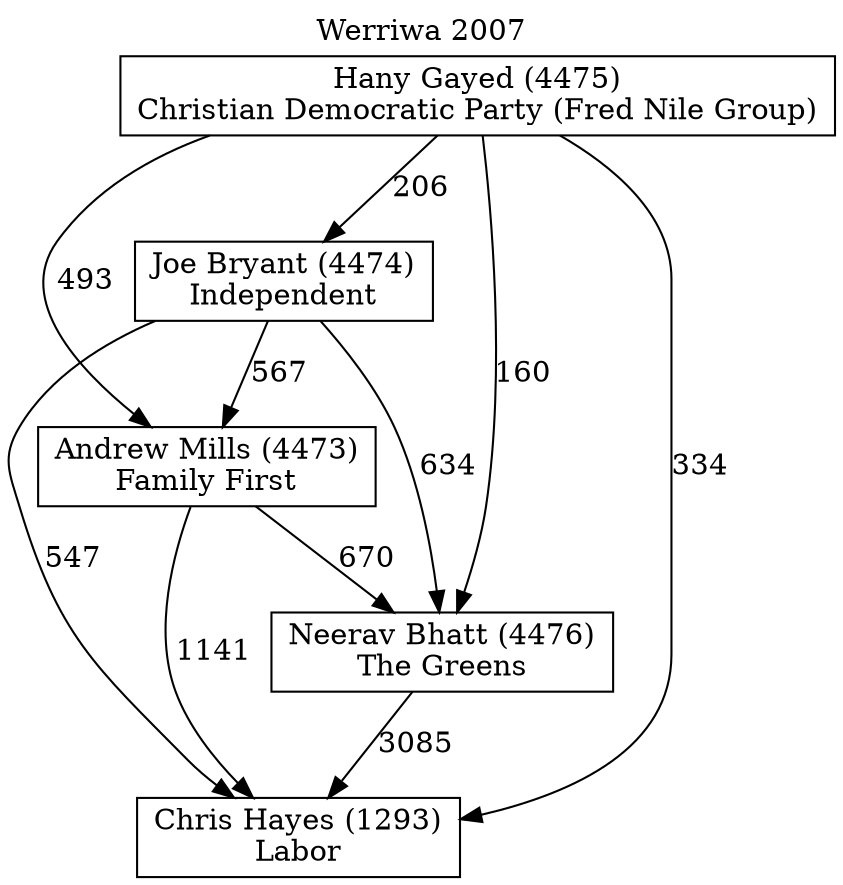 // House preference flow
digraph "Chris Hayes (1293)_Werriwa_2007" {
	graph [label="Werriwa 2007" labelloc=t mclimit=10]
	node [shape=box]
	"Chris Hayes (1293)" [label="Chris Hayes (1293)
Labor"]
	"Neerav Bhatt (4476)" [label="Neerav Bhatt (4476)
The Greens"]
	"Andrew Mills (4473)" [label="Andrew Mills (4473)
Family First"]
	"Joe Bryant (4474)" [label="Joe Bryant (4474)
Independent"]
	"Hany Gayed (4475)" [label="Hany Gayed (4475)
Christian Democratic Party (Fred Nile Group)"]
	"Neerav Bhatt (4476)" -> "Chris Hayes (1293)" [label=3085]
	"Andrew Mills (4473)" -> "Neerav Bhatt (4476)" [label=670]
	"Joe Bryant (4474)" -> "Andrew Mills (4473)" [label=567]
	"Hany Gayed (4475)" -> "Joe Bryant (4474)" [label=206]
	"Andrew Mills (4473)" -> "Chris Hayes (1293)" [label=1141]
	"Joe Bryant (4474)" -> "Chris Hayes (1293)" [label=547]
	"Hany Gayed (4475)" -> "Chris Hayes (1293)" [label=334]
	"Hany Gayed (4475)" -> "Andrew Mills (4473)" [label=493]
	"Joe Bryant (4474)" -> "Neerav Bhatt (4476)" [label=634]
	"Hany Gayed (4475)" -> "Neerav Bhatt (4476)" [label=160]
}
